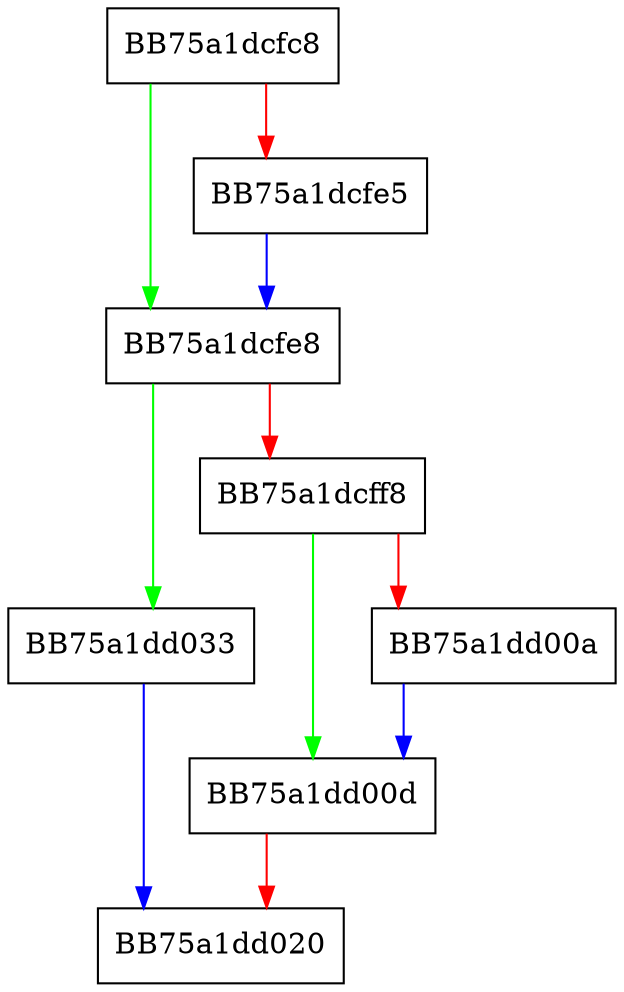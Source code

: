 digraph append {
  node [shape="box"];
  graph [splines=ortho];
  BB75a1dcfc8 -> BB75a1dcfe8 [color="green"];
  BB75a1dcfc8 -> BB75a1dcfe5 [color="red"];
  BB75a1dcfe5 -> BB75a1dcfe8 [color="blue"];
  BB75a1dcfe8 -> BB75a1dd033 [color="green"];
  BB75a1dcfe8 -> BB75a1dcff8 [color="red"];
  BB75a1dcff8 -> BB75a1dd00d [color="green"];
  BB75a1dcff8 -> BB75a1dd00a [color="red"];
  BB75a1dd00a -> BB75a1dd00d [color="blue"];
  BB75a1dd00d -> BB75a1dd020 [color="red"];
  BB75a1dd033 -> BB75a1dd020 [color="blue"];
}